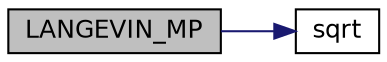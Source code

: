 digraph "LANGEVIN_MP"
{
 // INTERACTIVE_SVG=YES
 // LATEX_PDF_SIZE
  bgcolor="transparent";
  edge [fontname="Helvetica",fontsize="12",labelfontname="Helvetica",labelfontsize="12"];
  node [fontname="Helvetica",fontsize="12",shape=record];
  rankdir="LR";
  Node1 [label="LANGEVIN_MP",height=0.2,width=0.4,color="black", fillcolor="grey75", style="filled", fontcolor="black",tooltip="Thermal noise with curvature external force functions."];
  Node1 -> Node2 [color="midnightblue",fontsize="12",style="solid",fontname="Helvetica"];
  Node2 [label="sqrt",height=0.2,width=0.4,color="black",URL="$autodiff_8libmd_8cc_af33bda4d5a7fc8ad1679ec339a730045.html#af33bda4d5a7fc8ad1679ec339a730045",tooltip=" "];
}
